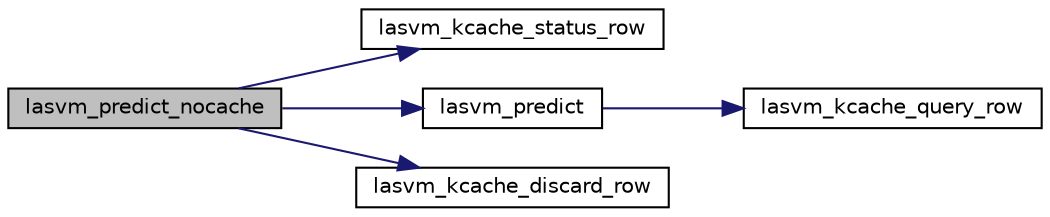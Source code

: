 digraph "lasvm_predict_nocache"
{
  edge [fontname="Helvetica",fontsize="10",labelfontname="Helvetica",labelfontsize="10"];
  node [fontname="Helvetica",fontsize="10",shape=record];
  rankdir="LR";
  Node1 [label="lasvm_predict_nocache",height=0.2,width=0.4,color="black", fillcolor="grey75", style="filled" fontcolor="black"];
  Node1 -> Node2 [color="midnightblue",fontsize="10",style="solid",fontname="Helvetica"];
  Node2 [label="lasvm_kcache_status_row",height=0.2,width=0.4,color="black", fillcolor="white", style="filled",URL="$kcache_8c.html#acdd60048e4e32e4f62e227f8e1d132ff"];
  Node1 -> Node3 [color="midnightblue",fontsize="10",style="solid",fontname="Helvetica"];
  Node3 [label="lasvm_predict",height=0.2,width=0.4,color="black", fillcolor="white", style="filled",URL="$lasvm_8c.html#a4c32731c4eec5f9be2037c0e2cad6742"];
  Node3 -> Node4 [color="midnightblue",fontsize="10",style="solid",fontname="Helvetica"];
  Node4 [label="lasvm_kcache_query_row",height=0.2,width=0.4,color="black", fillcolor="white", style="filled",URL="$kcache_8c.html#a111b8fc59673c97bec8d14fc60615266"];
  Node1 -> Node5 [color="midnightblue",fontsize="10",style="solid",fontname="Helvetica"];
  Node5 [label="lasvm_kcache_discard_row",height=0.2,width=0.4,color="black", fillcolor="white", style="filled",URL="$kcache_8c.html#ac92b3d4d8030a6220fe1271c5edd6462"];
}
